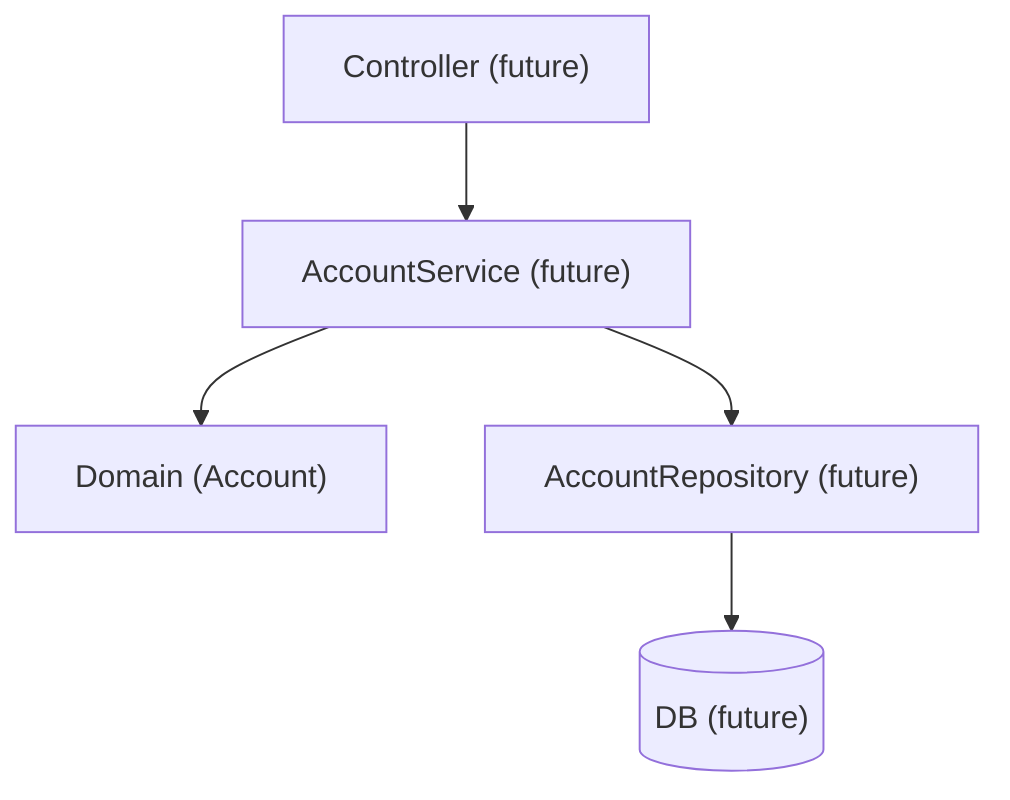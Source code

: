 graph TD
  Controller["Controller (future)"]
  Service["AccountService (future)"]
  Domain["Domain (Account)"]
  Repo["AccountRepository (future)"]
  DB[("DB (future)")]

  Controller --> Service
  Service --> Domain
  Service --> Repo
  Repo --> DB